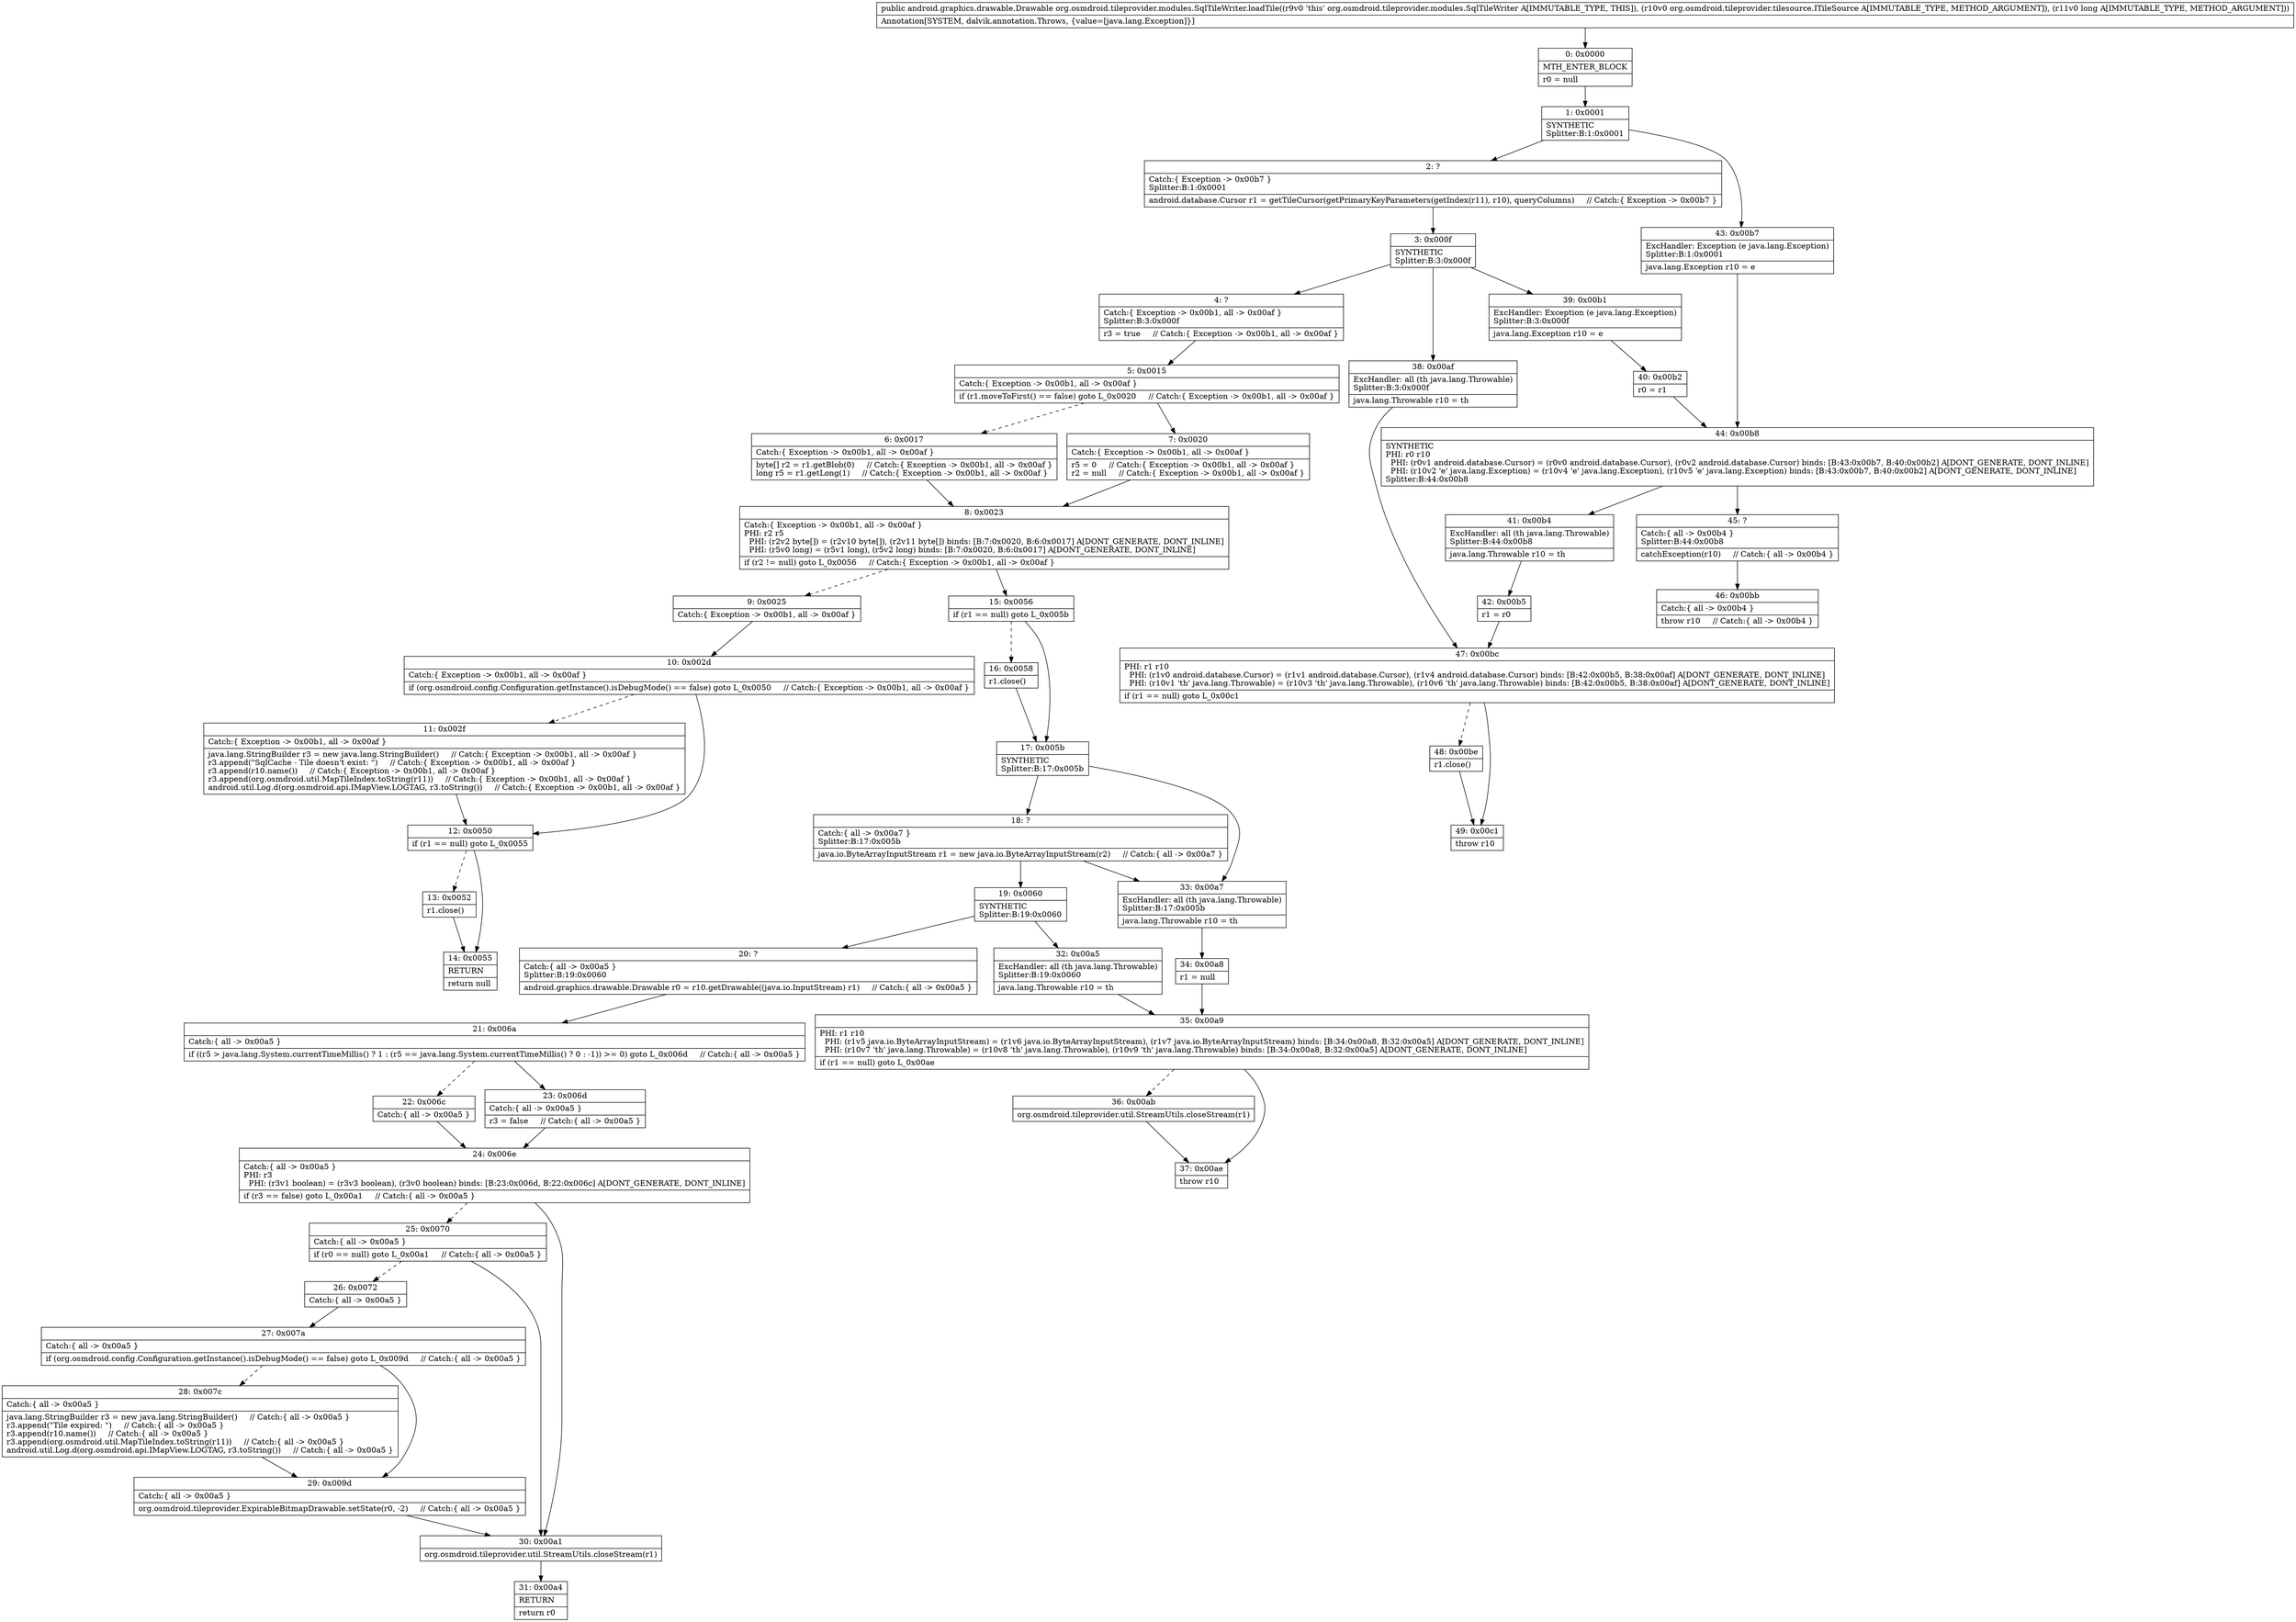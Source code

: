 digraph "CFG fororg.osmdroid.tileprovider.modules.SqlTileWriter.loadTile(Lorg\/osmdroid\/tileprovider\/tilesource\/ITileSource;J)Landroid\/graphics\/drawable\/Drawable;" {
Node_0 [shape=record,label="{0\:\ 0x0000|MTH_ENTER_BLOCK\l|r0 = null\l}"];
Node_1 [shape=record,label="{1\:\ 0x0001|SYNTHETIC\lSplitter:B:1:0x0001\l}"];
Node_2 [shape=record,label="{2\:\ ?|Catch:\{ Exception \-\> 0x00b7 \}\lSplitter:B:1:0x0001\l|android.database.Cursor r1 = getTileCursor(getPrimaryKeyParameters(getIndex(r11), r10), queryColumns)     \/\/ Catch:\{ Exception \-\> 0x00b7 \}\l}"];
Node_3 [shape=record,label="{3\:\ 0x000f|SYNTHETIC\lSplitter:B:3:0x000f\l}"];
Node_4 [shape=record,label="{4\:\ ?|Catch:\{ Exception \-\> 0x00b1, all \-\> 0x00af \}\lSplitter:B:3:0x000f\l|r3 = true     \/\/ Catch:\{ Exception \-\> 0x00b1, all \-\> 0x00af \}\l}"];
Node_5 [shape=record,label="{5\:\ 0x0015|Catch:\{ Exception \-\> 0x00b1, all \-\> 0x00af \}\l|if (r1.moveToFirst() == false) goto L_0x0020     \/\/ Catch:\{ Exception \-\> 0x00b1, all \-\> 0x00af \}\l}"];
Node_6 [shape=record,label="{6\:\ 0x0017|Catch:\{ Exception \-\> 0x00b1, all \-\> 0x00af \}\l|byte[] r2 = r1.getBlob(0)     \/\/ Catch:\{ Exception \-\> 0x00b1, all \-\> 0x00af \}\llong r5 = r1.getLong(1)     \/\/ Catch:\{ Exception \-\> 0x00b1, all \-\> 0x00af \}\l}"];
Node_7 [shape=record,label="{7\:\ 0x0020|Catch:\{ Exception \-\> 0x00b1, all \-\> 0x00af \}\l|r5 = 0     \/\/ Catch:\{ Exception \-\> 0x00b1, all \-\> 0x00af \}\lr2 = null     \/\/ Catch:\{ Exception \-\> 0x00b1, all \-\> 0x00af \}\l}"];
Node_8 [shape=record,label="{8\:\ 0x0023|Catch:\{ Exception \-\> 0x00b1, all \-\> 0x00af \}\lPHI: r2 r5 \l  PHI: (r2v2 byte[]) = (r2v10 byte[]), (r2v11 byte[]) binds: [B:7:0x0020, B:6:0x0017] A[DONT_GENERATE, DONT_INLINE]\l  PHI: (r5v0 long) = (r5v1 long), (r5v2 long) binds: [B:7:0x0020, B:6:0x0017] A[DONT_GENERATE, DONT_INLINE]\l|if (r2 != null) goto L_0x0056     \/\/ Catch:\{ Exception \-\> 0x00b1, all \-\> 0x00af \}\l}"];
Node_9 [shape=record,label="{9\:\ 0x0025|Catch:\{ Exception \-\> 0x00b1, all \-\> 0x00af \}\l}"];
Node_10 [shape=record,label="{10\:\ 0x002d|Catch:\{ Exception \-\> 0x00b1, all \-\> 0x00af \}\l|if (org.osmdroid.config.Configuration.getInstance().isDebugMode() == false) goto L_0x0050     \/\/ Catch:\{ Exception \-\> 0x00b1, all \-\> 0x00af \}\l}"];
Node_11 [shape=record,label="{11\:\ 0x002f|Catch:\{ Exception \-\> 0x00b1, all \-\> 0x00af \}\l|java.lang.StringBuilder r3 = new java.lang.StringBuilder()     \/\/ Catch:\{ Exception \-\> 0x00b1, all \-\> 0x00af \}\lr3.append(\"SqlCache \- Tile doesn't exist: \")     \/\/ Catch:\{ Exception \-\> 0x00b1, all \-\> 0x00af \}\lr3.append(r10.name())     \/\/ Catch:\{ Exception \-\> 0x00b1, all \-\> 0x00af \}\lr3.append(org.osmdroid.util.MapTileIndex.toString(r11))     \/\/ Catch:\{ Exception \-\> 0x00b1, all \-\> 0x00af \}\landroid.util.Log.d(org.osmdroid.api.IMapView.LOGTAG, r3.toString())     \/\/ Catch:\{ Exception \-\> 0x00b1, all \-\> 0x00af \}\l}"];
Node_12 [shape=record,label="{12\:\ 0x0050|if (r1 == null) goto L_0x0055\l}"];
Node_13 [shape=record,label="{13\:\ 0x0052|r1.close()\l}"];
Node_14 [shape=record,label="{14\:\ 0x0055|RETURN\l|return null\l}"];
Node_15 [shape=record,label="{15\:\ 0x0056|if (r1 == null) goto L_0x005b\l}"];
Node_16 [shape=record,label="{16\:\ 0x0058|r1.close()\l}"];
Node_17 [shape=record,label="{17\:\ 0x005b|SYNTHETIC\lSplitter:B:17:0x005b\l}"];
Node_18 [shape=record,label="{18\:\ ?|Catch:\{ all \-\> 0x00a7 \}\lSplitter:B:17:0x005b\l|java.io.ByteArrayInputStream r1 = new java.io.ByteArrayInputStream(r2)     \/\/ Catch:\{ all \-\> 0x00a7 \}\l}"];
Node_19 [shape=record,label="{19\:\ 0x0060|SYNTHETIC\lSplitter:B:19:0x0060\l}"];
Node_20 [shape=record,label="{20\:\ ?|Catch:\{ all \-\> 0x00a5 \}\lSplitter:B:19:0x0060\l|android.graphics.drawable.Drawable r0 = r10.getDrawable((java.io.InputStream) r1)     \/\/ Catch:\{ all \-\> 0x00a5 \}\l}"];
Node_21 [shape=record,label="{21\:\ 0x006a|Catch:\{ all \-\> 0x00a5 \}\l|if ((r5 \> java.lang.System.currentTimeMillis() ? 1 : (r5 == java.lang.System.currentTimeMillis() ? 0 : \-1)) \>= 0) goto L_0x006d     \/\/ Catch:\{ all \-\> 0x00a5 \}\l}"];
Node_22 [shape=record,label="{22\:\ 0x006c|Catch:\{ all \-\> 0x00a5 \}\l}"];
Node_23 [shape=record,label="{23\:\ 0x006d|Catch:\{ all \-\> 0x00a5 \}\l|r3 = false     \/\/ Catch:\{ all \-\> 0x00a5 \}\l}"];
Node_24 [shape=record,label="{24\:\ 0x006e|Catch:\{ all \-\> 0x00a5 \}\lPHI: r3 \l  PHI: (r3v1 boolean) = (r3v3 boolean), (r3v0 boolean) binds: [B:23:0x006d, B:22:0x006c] A[DONT_GENERATE, DONT_INLINE]\l|if (r3 == false) goto L_0x00a1     \/\/ Catch:\{ all \-\> 0x00a5 \}\l}"];
Node_25 [shape=record,label="{25\:\ 0x0070|Catch:\{ all \-\> 0x00a5 \}\l|if (r0 == null) goto L_0x00a1     \/\/ Catch:\{ all \-\> 0x00a5 \}\l}"];
Node_26 [shape=record,label="{26\:\ 0x0072|Catch:\{ all \-\> 0x00a5 \}\l}"];
Node_27 [shape=record,label="{27\:\ 0x007a|Catch:\{ all \-\> 0x00a5 \}\l|if (org.osmdroid.config.Configuration.getInstance().isDebugMode() == false) goto L_0x009d     \/\/ Catch:\{ all \-\> 0x00a5 \}\l}"];
Node_28 [shape=record,label="{28\:\ 0x007c|Catch:\{ all \-\> 0x00a5 \}\l|java.lang.StringBuilder r3 = new java.lang.StringBuilder()     \/\/ Catch:\{ all \-\> 0x00a5 \}\lr3.append(\"Tile expired: \")     \/\/ Catch:\{ all \-\> 0x00a5 \}\lr3.append(r10.name())     \/\/ Catch:\{ all \-\> 0x00a5 \}\lr3.append(org.osmdroid.util.MapTileIndex.toString(r11))     \/\/ Catch:\{ all \-\> 0x00a5 \}\landroid.util.Log.d(org.osmdroid.api.IMapView.LOGTAG, r3.toString())     \/\/ Catch:\{ all \-\> 0x00a5 \}\l}"];
Node_29 [shape=record,label="{29\:\ 0x009d|Catch:\{ all \-\> 0x00a5 \}\l|org.osmdroid.tileprovider.ExpirableBitmapDrawable.setState(r0, \-2)     \/\/ Catch:\{ all \-\> 0x00a5 \}\l}"];
Node_30 [shape=record,label="{30\:\ 0x00a1|org.osmdroid.tileprovider.util.StreamUtils.closeStream(r1)\l}"];
Node_31 [shape=record,label="{31\:\ 0x00a4|RETURN\l|return r0\l}"];
Node_32 [shape=record,label="{32\:\ 0x00a5|ExcHandler: all (th java.lang.Throwable)\lSplitter:B:19:0x0060\l|java.lang.Throwable r10 = th\l}"];
Node_33 [shape=record,label="{33\:\ 0x00a7|ExcHandler: all (th java.lang.Throwable)\lSplitter:B:17:0x005b\l|java.lang.Throwable r10 = th\l}"];
Node_34 [shape=record,label="{34\:\ 0x00a8|r1 = null\l}"];
Node_35 [shape=record,label="{35\:\ 0x00a9|PHI: r1 r10 \l  PHI: (r1v5 java.io.ByteArrayInputStream) = (r1v6 java.io.ByteArrayInputStream), (r1v7 java.io.ByteArrayInputStream) binds: [B:34:0x00a8, B:32:0x00a5] A[DONT_GENERATE, DONT_INLINE]\l  PHI: (r10v7 'th' java.lang.Throwable) = (r10v8 'th' java.lang.Throwable), (r10v9 'th' java.lang.Throwable) binds: [B:34:0x00a8, B:32:0x00a5] A[DONT_GENERATE, DONT_INLINE]\l|if (r1 == null) goto L_0x00ae\l}"];
Node_36 [shape=record,label="{36\:\ 0x00ab|org.osmdroid.tileprovider.util.StreamUtils.closeStream(r1)\l}"];
Node_37 [shape=record,label="{37\:\ 0x00ae|throw r10\l}"];
Node_38 [shape=record,label="{38\:\ 0x00af|ExcHandler: all (th java.lang.Throwable)\lSplitter:B:3:0x000f\l|java.lang.Throwable r10 = th\l}"];
Node_39 [shape=record,label="{39\:\ 0x00b1|ExcHandler: Exception (e java.lang.Exception)\lSplitter:B:3:0x000f\l|java.lang.Exception r10 = e\l}"];
Node_40 [shape=record,label="{40\:\ 0x00b2|r0 = r1\l}"];
Node_41 [shape=record,label="{41\:\ 0x00b4|ExcHandler: all (th java.lang.Throwable)\lSplitter:B:44:0x00b8\l|java.lang.Throwable r10 = th\l}"];
Node_42 [shape=record,label="{42\:\ 0x00b5|r1 = r0\l}"];
Node_43 [shape=record,label="{43\:\ 0x00b7|ExcHandler: Exception (e java.lang.Exception)\lSplitter:B:1:0x0001\l|java.lang.Exception r10 = e\l}"];
Node_44 [shape=record,label="{44\:\ 0x00b8|SYNTHETIC\lPHI: r0 r10 \l  PHI: (r0v1 android.database.Cursor) = (r0v0 android.database.Cursor), (r0v2 android.database.Cursor) binds: [B:43:0x00b7, B:40:0x00b2] A[DONT_GENERATE, DONT_INLINE]\l  PHI: (r10v2 'e' java.lang.Exception) = (r10v4 'e' java.lang.Exception), (r10v5 'e' java.lang.Exception) binds: [B:43:0x00b7, B:40:0x00b2] A[DONT_GENERATE, DONT_INLINE]\lSplitter:B:44:0x00b8\l}"];
Node_45 [shape=record,label="{45\:\ ?|Catch:\{ all \-\> 0x00b4 \}\lSplitter:B:44:0x00b8\l|catchException(r10)     \/\/ Catch:\{ all \-\> 0x00b4 \}\l}"];
Node_46 [shape=record,label="{46\:\ 0x00bb|Catch:\{ all \-\> 0x00b4 \}\l|throw r10     \/\/ Catch:\{ all \-\> 0x00b4 \}\l}"];
Node_47 [shape=record,label="{47\:\ 0x00bc|PHI: r1 r10 \l  PHI: (r1v0 android.database.Cursor) = (r1v1 android.database.Cursor), (r1v4 android.database.Cursor) binds: [B:42:0x00b5, B:38:0x00af] A[DONT_GENERATE, DONT_INLINE]\l  PHI: (r10v1 'th' java.lang.Throwable) = (r10v3 'th' java.lang.Throwable), (r10v6 'th' java.lang.Throwable) binds: [B:42:0x00b5, B:38:0x00af] A[DONT_GENERATE, DONT_INLINE]\l|if (r1 == null) goto L_0x00c1\l}"];
Node_48 [shape=record,label="{48\:\ 0x00be|r1.close()\l}"];
Node_49 [shape=record,label="{49\:\ 0x00c1|throw r10\l}"];
MethodNode[shape=record,label="{public android.graphics.drawable.Drawable org.osmdroid.tileprovider.modules.SqlTileWriter.loadTile((r9v0 'this' org.osmdroid.tileprovider.modules.SqlTileWriter A[IMMUTABLE_TYPE, THIS]), (r10v0 org.osmdroid.tileprovider.tilesource.ITileSource A[IMMUTABLE_TYPE, METHOD_ARGUMENT]), (r11v0 long A[IMMUTABLE_TYPE, METHOD_ARGUMENT]))  | Annotation[SYSTEM, dalvik.annotation.Throws, \{value=[java.lang.Exception]\}]\l}"];
MethodNode -> Node_0;
Node_0 -> Node_1;
Node_1 -> Node_2;
Node_1 -> Node_43;
Node_2 -> Node_3;
Node_3 -> Node_4;
Node_3 -> Node_39;
Node_3 -> Node_38;
Node_4 -> Node_5;
Node_5 -> Node_6[style=dashed];
Node_5 -> Node_7;
Node_6 -> Node_8;
Node_7 -> Node_8;
Node_8 -> Node_9[style=dashed];
Node_8 -> Node_15;
Node_9 -> Node_10;
Node_10 -> Node_11[style=dashed];
Node_10 -> Node_12;
Node_11 -> Node_12;
Node_12 -> Node_13[style=dashed];
Node_12 -> Node_14;
Node_13 -> Node_14;
Node_15 -> Node_16[style=dashed];
Node_15 -> Node_17;
Node_16 -> Node_17;
Node_17 -> Node_18;
Node_17 -> Node_33;
Node_18 -> Node_19;
Node_18 -> Node_33;
Node_19 -> Node_20;
Node_19 -> Node_32;
Node_20 -> Node_21;
Node_21 -> Node_22[style=dashed];
Node_21 -> Node_23;
Node_22 -> Node_24;
Node_23 -> Node_24;
Node_24 -> Node_25[style=dashed];
Node_24 -> Node_30;
Node_25 -> Node_26[style=dashed];
Node_25 -> Node_30;
Node_26 -> Node_27;
Node_27 -> Node_28[style=dashed];
Node_27 -> Node_29;
Node_28 -> Node_29;
Node_29 -> Node_30;
Node_30 -> Node_31;
Node_32 -> Node_35;
Node_33 -> Node_34;
Node_34 -> Node_35;
Node_35 -> Node_36[style=dashed];
Node_35 -> Node_37;
Node_36 -> Node_37;
Node_38 -> Node_47;
Node_39 -> Node_40;
Node_40 -> Node_44;
Node_41 -> Node_42;
Node_42 -> Node_47;
Node_43 -> Node_44;
Node_44 -> Node_45;
Node_44 -> Node_41;
Node_45 -> Node_46;
Node_47 -> Node_48[style=dashed];
Node_47 -> Node_49;
Node_48 -> Node_49;
}


